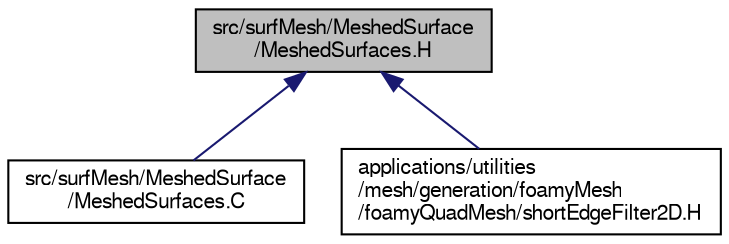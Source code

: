 digraph "src/surfMesh/MeshedSurface/MeshedSurfaces.H"
{
  bgcolor="transparent";
  edge [fontname="FreeSans",fontsize="10",labelfontname="FreeSans",labelfontsize="10"];
  node [fontname="FreeSans",fontsize="10",shape=record];
  Node1 [label="src/surfMesh/MeshedSurface\l/MeshedSurfaces.H",height=0.2,width=0.4,color="black", fillcolor="grey75", style="filled" fontcolor="black"];
  Node1 -> Node2 [dir="back",color="midnightblue",fontsize="10",style="solid",fontname="FreeSans"];
  Node2 [label="src/surfMesh/MeshedSurface\l/MeshedSurfaces.C",height=0.2,width=0.4,color="black",URL="$a09334.html"];
  Node1 -> Node3 [dir="back",color="midnightblue",fontsize="10",style="solid",fontname="FreeSans"];
  Node3 [label="applications/utilities\l/mesh/generation/foamyMesh\l/foamyQuadMesh/shortEdgeFilter2D.H",height=0.2,width=0.4,color="black",URL="$a03738.html"];
}

